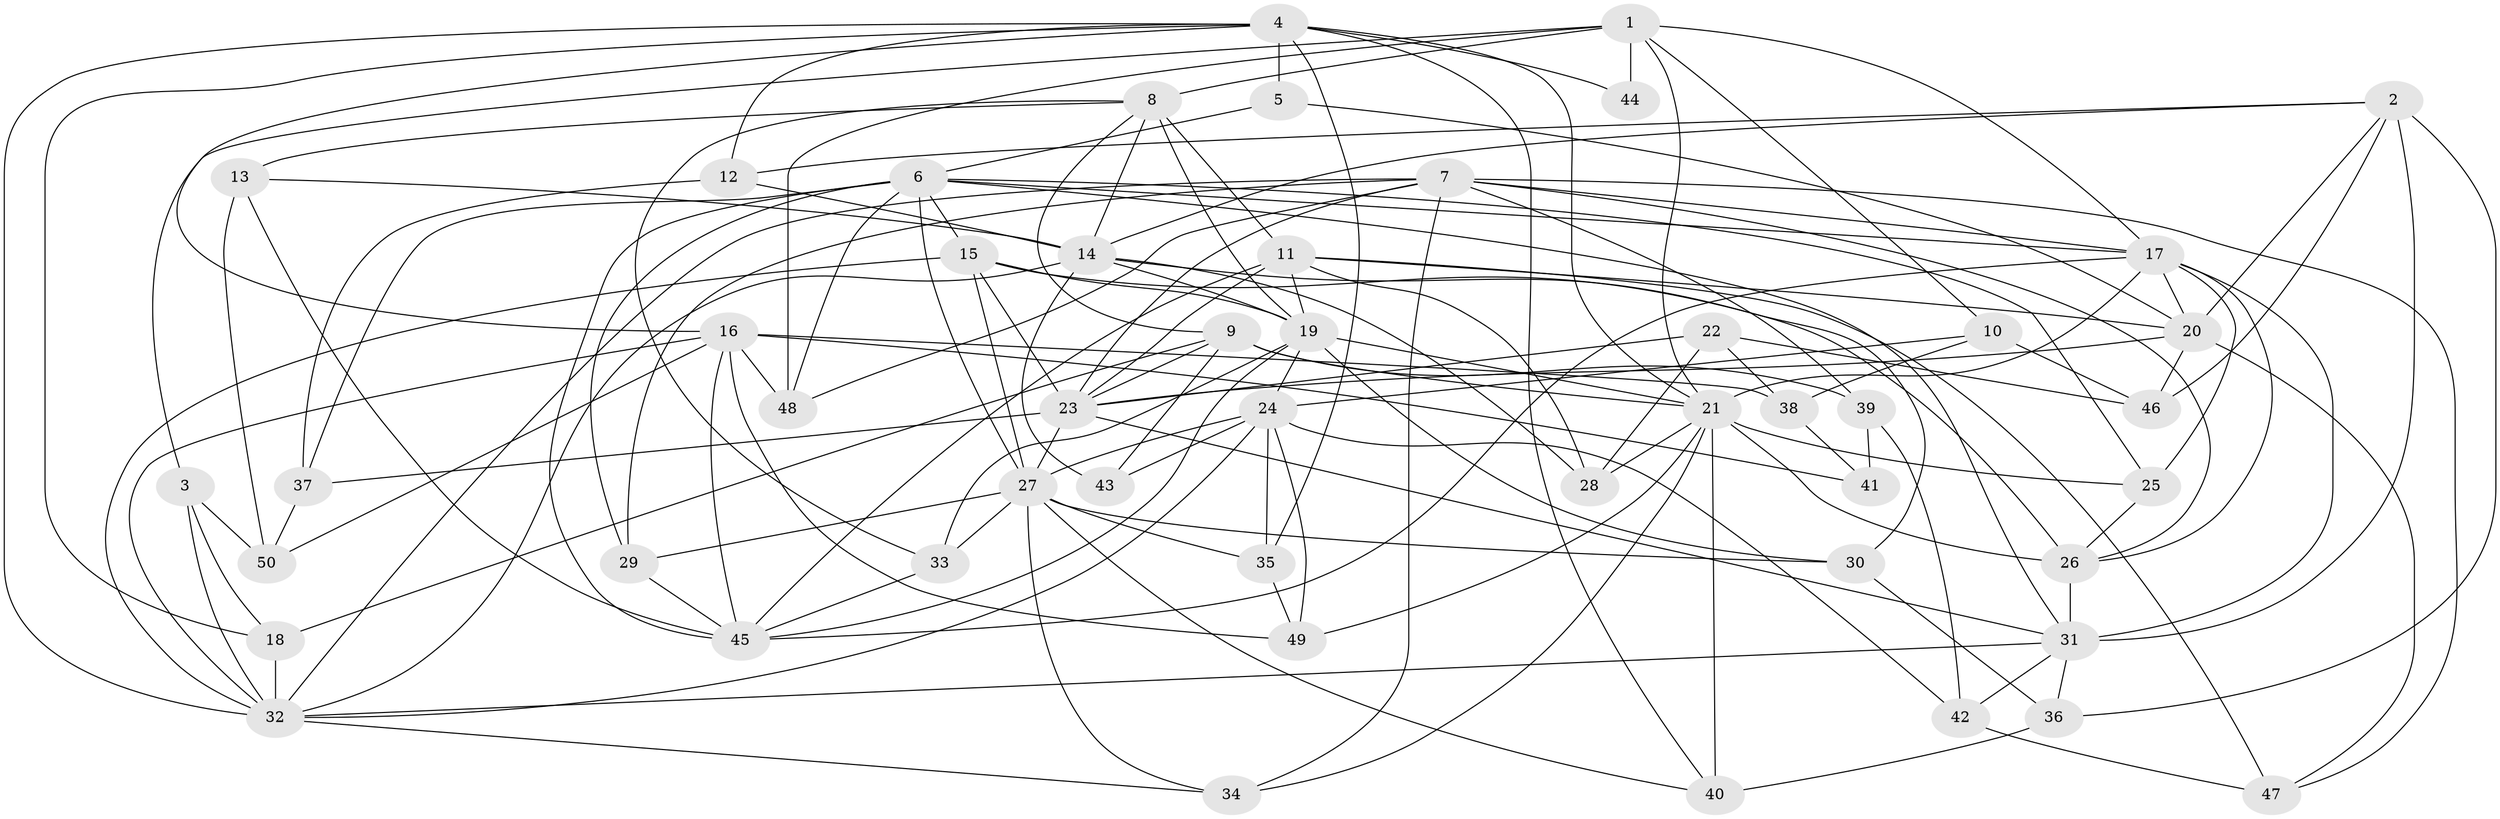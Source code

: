 // original degree distribution, {4: 1.0}
// Generated by graph-tools (version 1.1) at 2025/53/03/04/25 22:53:33]
// undirected, 50 vertices, 143 edges
graph export_dot {
  node [color=gray90,style=filled];
  1;
  2;
  3;
  4;
  5;
  6;
  7;
  8;
  9;
  10;
  11;
  12;
  13;
  14;
  15;
  16;
  17;
  18;
  19;
  20;
  21;
  22;
  23;
  24;
  25;
  26;
  27;
  28;
  29;
  30;
  31;
  32;
  33;
  34;
  35;
  36;
  37;
  38;
  39;
  40;
  41;
  42;
  43;
  44;
  45;
  46;
  47;
  48;
  49;
  50;
  1 -- 3 [weight=1.0];
  1 -- 8 [weight=1.0];
  1 -- 10 [weight=1.0];
  1 -- 17 [weight=2.0];
  1 -- 21 [weight=1.0];
  1 -- 44 [weight=3.0];
  1 -- 48 [weight=1.0];
  2 -- 12 [weight=1.0];
  2 -- 14 [weight=1.0];
  2 -- 20 [weight=1.0];
  2 -- 31 [weight=3.0];
  2 -- 36 [weight=1.0];
  2 -- 46 [weight=1.0];
  3 -- 18 [weight=1.0];
  3 -- 32 [weight=1.0];
  3 -- 50 [weight=1.0];
  4 -- 5 [weight=2.0];
  4 -- 12 [weight=1.0];
  4 -- 16 [weight=1.0];
  4 -- 18 [weight=1.0];
  4 -- 21 [weight=1.0];
  4 -- 32 [weight=1.0];
  4 -- 35 [weight=1.0];
  4 -- 40 [weight=1.0];
  4 -- 44 [weight=1.0];
  5 -- 6 [weight=1.0];
  5 -- 20 [weight=1.0];
  6 -- 15 [weight=1.0];
  6 -- 17 [weight=1.0];
  6 -- 25 [weight=1.0];
  6 -- 27 [weight=1.0];
  6 -- 29 [weight=1.0];
  6 -- 31 [weight=1.0];
  6 -- 37 [weight=1.0];
  6 -- 45 [weight=1.0];
  6 -- 48 [weight=1.0];
  7 -- 17 [weight=1.0];
  7 -- 23 [weight=2.0];
  7 -- 26 [weight=1.0];
  7 -- 29 [weight=1.0];
  7 -- 32 [weight=1.0];
  7 -- 34 [weight=1.0];
  7 -- 39 [weight=1.0];
  7 -- 47 [weight=1.0];
  7 -- 48 [weight=1.0];
  8 -- 9 [weight=2.0];
  8 -- 11 [weight=2.0];
  8 -- 13 [weight=1.0];
  8 -- 14 [weight=1.0];
  8 -- 19 [weight=2.0];
  8 -- 33 [weight=1.0];
  9 -- 18 [weight=1.0];
  9 -- 21 [weight=1.0];
  9 -- 23 [weight=2.0];
  9 -- 39 [weight=1.0];
  9 -- 43 [weight=1.0];
  10 -- 24 [weight=1.0];
  10 -- 38 [weight=1.0];
  10 -- 46 [weight=1.0];
  11 -- 19 [weight=1.0];
  11 -- 20 [weight=3.0];
  11 -- 23 [weight=1.0];
  11 -- 28 [weight=1.0];
  11 -- 45 [weight=1.0];
  11 -- 47 [weight=1.0];
  12 -- 14 [weight=1.0];
  12 -- 37 [weight=1.0];
  13 -- 14 [weight=1.0];
  13 -- 45 [weight=1.0];
  13 -- 50 [weight=1.0];
  14 -- 19 [weight=2.0];
  14 -- 28 [weight=1.0];
  14 -- 30 [weight=1.0];
  14 -- 32 [weight=1.0];
  14 -- 43 [weight=1.0];
  15 -- 19 [weight=1.0];
  15 -- 23 [weight=2.0];
  15 -- 26 [weight=1.0];
  15 -- 27 [weight=2.0];
  15 -- 32 [weight=1.0];
  16 -- 32 [weight=1.0];
  16 -- 38 [weight=1.0];
  16 -- 41 [weight=2.0];
  16 -- 45 [weight=2.0];
  16 -- 48 [weight=1.0];
  16 -- 49 [weight=1.0];
  16 -- 50 [weight=1.0];
  17 -- 20 [weight=2.0];
  17 -- 21 [weight=1.0];
  17 -- 25 [weight=1.0];
  17 -- 26 [weight=1.0];
  17 -- 31 [weight=2.0];
  17 -- 45 [weight=1.0];
  18 -- 32 [weight=3.0];
  19 -- 21 [weight=1.0];
  19 -- 24 [weight=1.0];
  19 -- 30 [weight=1.0];
  19 -- 33 [weight=1.0];
  19 -- 45 [weight=2.0];
  20 -- 23 [weight=1.0];
  20 -- 46 [weight=1.0];
  20 -- 47 [weight=1.0];
  21 -- 25 [weight=1.0];
  21 -- 26 [weight=2.0];
  21 -- 28 [weight=1.0];
  21 -- 34 [weight=1.0];
  21 -- 40 [weight=1.0];
  21 -- 49 [weight=1.0];
  22 -- 23 [weight=1.0];
  22 -- 28 [weight=1.0];
  22 -- 38 [weight=1.0];
  22 -- 46 [weight=1.0];
  23 -- 27 [weight=1.0];
  23 -- 31 [weight=1.0];
  23 -- 37 [weight=1.0];
  24 -- 27 [weight=2.0];
  24 -- 32 [weight=1.0];
  24 -- 35 [weight=1.0];
  24 -- 42 [weight=1.0];
  24 -- 43 [weight=2.0];
  24 -- 49 [weight=1.0];
  25 -- 26 [weight=1.0];
  26 -- 31 [weight=2.0];
  27 -- 29 [weight=1.0];
  27 -- 30 [weight=1.0];
  27 -- 33 [weight=1.0];
  27 -- 34 [weight=1.0];
  27 -- 35 [weight=1.0];
  27 -- 40 [weight=1.0];
  29 -- 45 [weight=1.0];
  30 -- 36 [weight=1.0];
  31 -- 32 [weight=1.0];
  31 -- 36 [weight=1.0];
  31 -- 42 [weight=1.0];
  32 -- 34 [weight=1.0];
  33 -- 45 [weight=1.0];
  35 -- 49 [weight=1.0];
  36 -- 40 [weight=1.0];
  37 -- 50 [weight=1.0];
  38 -- 41 [weight=1.0];
  39 -- 41 [weight=1.0];
  39 -- 42 [weight=1.0];
  42 -- 47 [weight=1.0];
}
